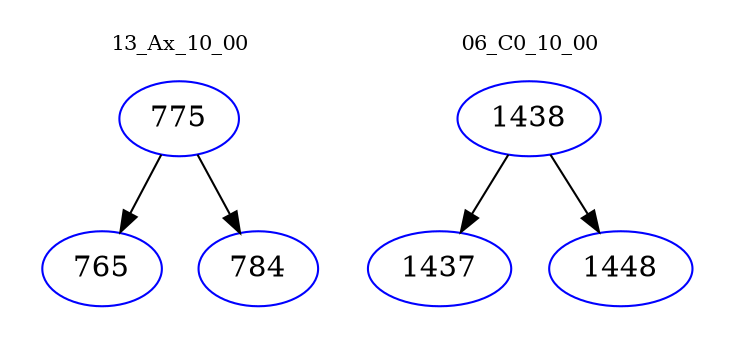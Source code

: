 digraph{
subgraph cluster_0 {
color = white
label = "13_Ax_10_00";
fontsize=10;
T0_775 [label="775", color="blue"]
T0_775 -> T0_765 [color="black"]
T0_765 [label="765", color="blue"]
T0_775 -> T0_784 [color="black"]
T0_784 [label="784", color="blue"]
}
subgraph cluster_1 {
color = white
label = "06_C0_10_00";
fontsize=10;
T1_1438 [label="1438", color="blue"]
T1_1438 -> T1_1437 [color="black"]
T1_1437 [label="1437", color="blue"]
T1_1438 -> T1_1448 [color="black"]
T1_1448 [label="1448", color="blue"]
}
}

